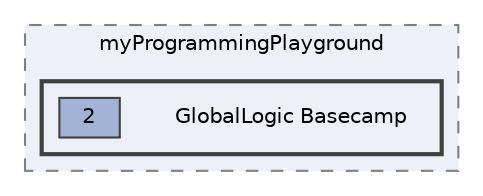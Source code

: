 digraph "D:/myProgrammingPlayground/GlobalLogic Basecamp"
{
 // LATEX_PDF_SIZE
  bgcolor="transparent";
  edge [fontname=Helvetica,fontsize=10,labelfontname=Helvetica,labelfontsize=10];
  node [fontname=Helvetica,fontsize=10,shape=box,height=0.2,width=0.4];
  compound=true
  subgraph clusterdir_645187f451f3a1e7632221823f50e711 {
    graph [ bgcolor="#edf0f7", pencolor="grey50", label="myProgrammingPlayground", fontname=Helvetica,fontsize=10 style="filled,dashed", URL="dir_645187f451f3a1e7632221823f50e711.html",tooltip=""]
  subgraph clusterdir_85ddbdbcba34ffa0a6806e678d340c13 {
    graph [ bgcolor="#edf0f7", pencolor="grey25", label="", fontname=Helvetica,fontsize=10 style="filled,bold", URL="dir_85ddbdbcba34ffa0a6806e678d340c13.html",tooltip=""]
    dir_85ddbdbcba34ffa0a6806e678d340c13 [shape=plaintext, label="GlobalLogic Basecamp"];
  dir_14d66afc3e615125cbde5f64a7cf7f9c [label="2", fillcolor="#a2b4d6", color="grey25", style="filled", URL="dir_14d66afc3e615125cbde5f64a7cf7f9c.html",tooltip=""];
  }
  }
}
